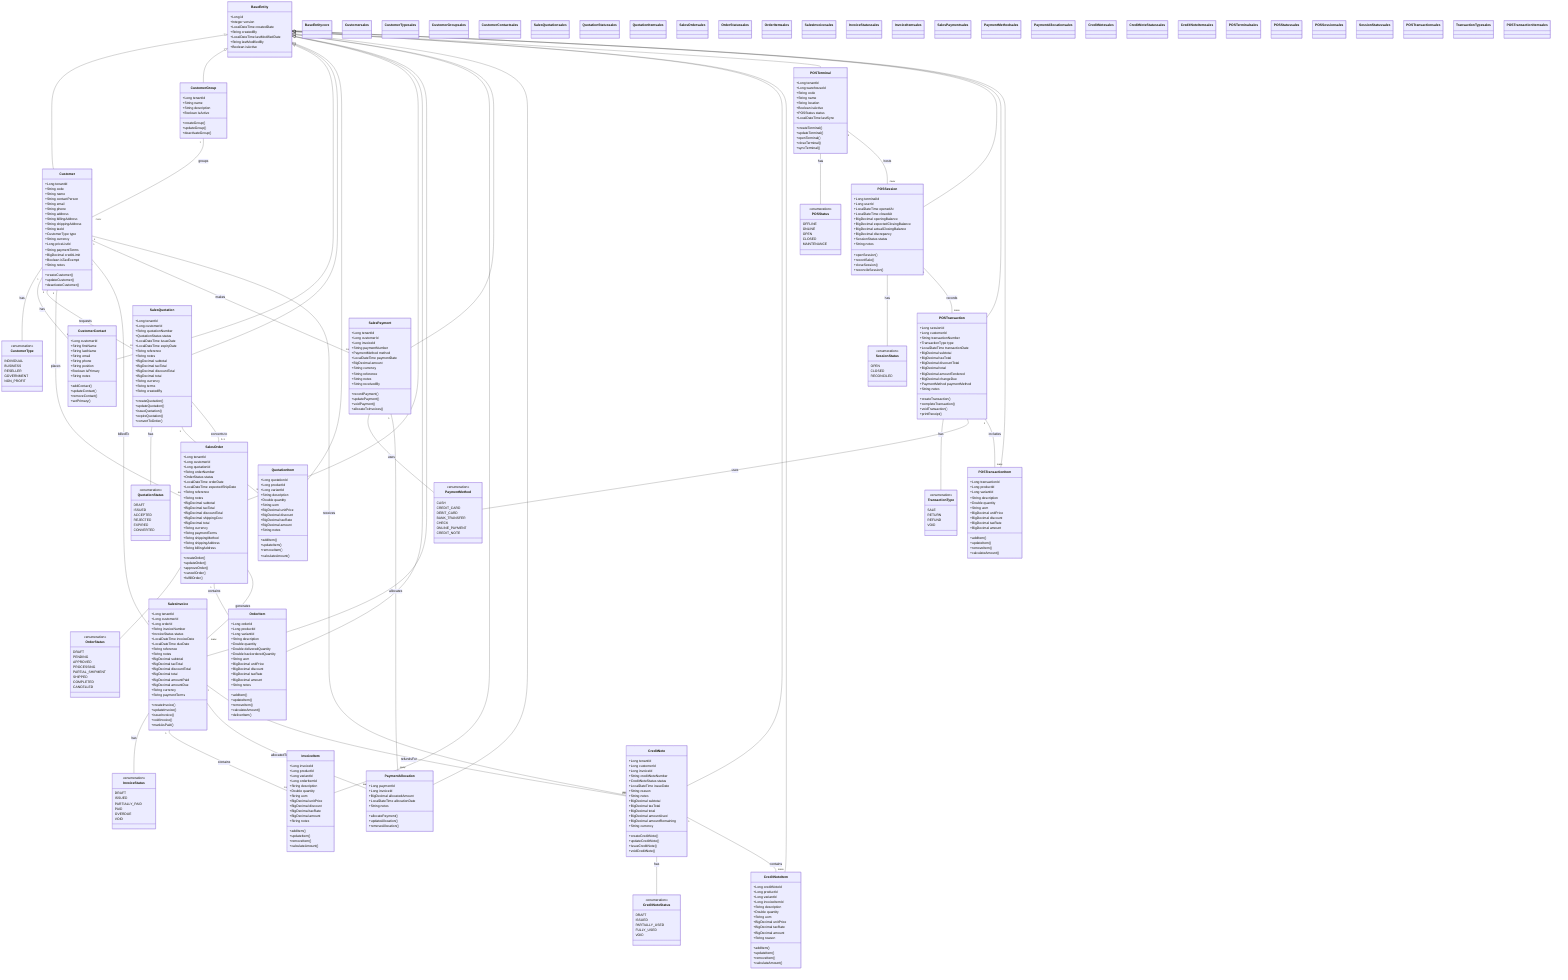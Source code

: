 classDiagram
    %% ======================
    %% Color Definitions
    %% ======================
    classDef core fill:#607D8B,stroke:#455A64,color:white
    classDef sales fill:#FF9800,stroke:#F57C00,color:black
    
    %% ======================
    %% Parent Class
    %% ======================
    class BaseEntity {
        +Long id
        +Integer version
        +LocalDateTime createdDate
        +String createdBy
        +LocalDateTime lastModifiedDate
        +String lastModifiedBy
        +Boolean isActive
    }
    
    %% ======================
    %% Customer Management
    %% ======================
    class Customer {
        +Long tenantId
        +String code
        +String name
        +String contactPerson
        +String email
        +String phone
        +String address
        +String billingAddress
        +String shippingAddress
        +String taxId
        +CustomerType type
        +String currency
        +Long priceListId
        +String paymentTerms
        +BigDecimal creditLimit
        +Boolean isTaxExempt
        +String notes
        +createCustomer()
        +updateCustomer()
        +deactivateCustomer()
    }
    
    class CustomerType {
        <<enumeration>>
        INDIVIDUAL
        BUSINESS
        RESELLER
        GOVERNMENT
        NON_PROFIT
    }
    
    class CustomerGroup {
        +Long tenantId
        +String name
        +String description
        +Boolean isActive
        +createGroup()
        +updateGroup()
        +deactivateGroup()
    }
    
    class CustomerContact {
        +Long customerId
        +String firstName
        +String lastName
        +String email
        +String phone
        +String position
        +Boolean isPrimary
        +String notes
        +addContact()
        +updateContact()
        +removeContact()
        +setPrimary()
    }
    
    %% ======================
    %% Quotation Management
    %% ======================
    class SalesQuotation {
        +Long tenantId
        +Long customerId
        +String quotationNumber
        +QuotationStatus status
        +LocalDateTime issueDate
        +LocalDateTime expiryDate
        +String reference
        +String notes
        +BigDecimal subtotal
        +BigDecimal taxTotal
        +BigDecimal discountTotal
        +BigDecimal total
        +String currency
        +String terms
        +String createdBy
        +createQuotation()
        +updateQuotation()
        +issueQuotation()
        +expireQuotation()
        +convertToOrder()
    }
    
    class QuotationStatus {
        <<enumeration>>
        DRAFT
        ISSUED
        ACCEPTED
        REJECTED
        EXPIRED
        CONVERTED
    }
    
    class QuotationItem {
        +Long quotationId
        +Long productId
        +Long variantId
        +String description
        +Double quantity
        +String uom
        +BigDecimal unitPrice
        +BigDecimal discount
        +BigDecimal taxRate
        +BigDecimal amount
        +String notes
        +addItem()
        +updateItem()
        +removeItem()
        +calculateAmount()
    }
    
    %% ======================
    %% Order Management
    %% ======================
    class SalesOrder {
        +Long tenantId
        +Long customerId
        +Long quotationId
        +String orderNumber
        +OrderStatus status
        +LocalDateTime orderDate
        +LocalDateTime expectedShipDate
        +String reference
        +String notes
        +BigDecimal subtotal
        +BigDecimal taxTotal
        +BigDecimal discountTotal
        +BigDecimal shippingCost
        +BigDecimal total
        +String currency
        +String paymentTerms
        +String shippingMethod
        +String shippingAddress
        +String billingAddress
        +createOrder()
        +updateOrder()
        +approveOrder()
        +cancelOrder()
        +fulfillOrder()
    }
    
    class OrderStatus {
        <<enumeration>>
        DRAFT
        PENDING
        APPROVED
        PROCESSING
        PARTIAL_SHIPMENT
        SHIPPED
        COMPLETED
        CANCELLED
    }
    
    class OrderItem {
        +Long orderId
        +Long productId
        +Long variantId
        +String description
        +Double quantity
        +Double deliveredQuantity
        +Double backorderedQuantity
        +String uom
        +BigDecimal unitPrice
        +BigDecimal discount
        +BigDecimal taxRate
        +BigDecimal amount
        +String notes
        +addItem()
        +updateItem()
        +removeItem()
        +calculateAmount()
        +deliverItem()
    }
    
    %% ======================
    %% Invoice Management
    %% ======================
    class SalesInvoice {
        +Long tenantId
        +Long customerId
        +Long orderId
        +String invoiceNumber
        +InvoiceStatus status
        +LocalDateTime invoiceDate
        +LocalDateTime dueDate
        +String reference
        +String notes
        +BigDecimal subtotal
        +BigDecimal taxTotal
        +BigDecimal discountTotal
        +BigDecimal total
        +BigDecimal amountPaid
        +BigDecimal amountDue
        +String currency
        +String paymentTerms
        +createInvoice()
        +updateInvoice()
        +issueInvoice()
        +voidInvoice()
        +markAsPaid()
    }
    
    class InvoiceStatus {
        <<enumeration>>
        DRAFT
        ISSUED
        PARTIALLY_PAID
        PAID
        OVERDUE
        VOID
    }
    
    class InvoiceItem {
        +Long invoiceId
        +Long productId
        +Long variantId
        +Long orderItemId
        +String description
        +Double quantity
        +String uom
        +BigDecimal unitPrice
        +BigDecimal discount
        +BigDecimal taxRate
        +BigDecimal amount
        +String notes
        +addItem()
        +updateItem()
        +removeItem()
        +calculateAmount()
    }
    
    %% ======================
    %% Payment Management
    %% ======================
    class SalesPayment {
        +Long tenantId
        +Long customerId
        +Long invoiceId
        +String paymentNumber
        +PaymentMethod method
        +LocalDateTime paymentDate
        +BigDecimal amount
        +String currency
        +String reference
        +String notes
        +String receivedBy
        +recordPayment()
        +updatePayment()
        +voidPayment()
        +allocateToInvoices()
    }
    
    class PaymentMethod {
        <<enumeration>>
        CASH
        CREDIT_CARD
        DEBIT_CARD
        BANK_TRANSFER
        CHECK
        ONLINE_PAYMENT
        CREDIT_NOTE
    }
    
    class PaymentAllocation {
        +Long paymentId
        +Long invoiceId
        +BigDecimal allocatedAmount
        +LocalDateTime allocationDate
        +String notes
        +allocatePayment()
        +updateAllocation()
        +removeAllocation()
    }
    
    %% ======================
    %% Credit Note Management
    %% ======================
    class CreditNote {
        +Long tenantId
        +Long customerId
        +Long invoiceId
        +String creditNoteNumber
        +CreditNoteStatus status
        +LocalDateTime issueDate
        +String reason
        +String notes
        +BigDecimal subtotal
        +BigDecimal taxTotal
        +BigDecimal total
        +BigDecimal amountUsed
        +BigDecimal amountRemaining
        +String currency
        +createCreditNote()
        +updateCreditNote()
        +issueCreditNote()
        +voidCreditNote()
    }
    
    class CreditNoteStatus {
        <<enumeration>>
        DRAFT
        ISSUED
        PARTIALLY_USED
        FULLY_USED
        VOID
    }
    
    class CreditNoteItem {
        +Long creditNoteId
        +Long productId
        +Long variantId
        +Long invoiceItemId
        +String description
        +Double quantity
        +String uom
        +BigDecimal unitPrice
        +BigDecimal taxRate
        +BigDecimal amount
        +String reason
        +addItem()
        +updateItem()
        +removeItem()
        +calculateAmount()
    }
    
    %% ======================
    %% Point of Sale
    %% ======================
    class POSTerminal {
        +Long tenantId
        +Long warehouseId
        +String code
        +String name
        +String location
        +Boolean isActive
        +POSStatus status
        +LocalDateTime lastSync
        +createTerminal()
        +updateTerminal()
        +openTerminal()
        +closeTerminal()
        +syncTerminal()
    }
    
    class POSStatus {
        <<enumeration>>
        OFFLINE
        ONLINE
        OPEN
        CLOSED
        MAINTENANCE
    }
    
    class POSSession {
        +Long terminalId
        +Long userId
        +LocalDateTime openedAt
        +LocalDateTime closedAt
        +BigDecimal openingBalance
        +BigDecimal expectedClosingBalance
        +BigDecimal actualClosingBalance
        +BigDecimal discrepancy
        +SessionStatus status
        +String notes
        +openSession()
        +recordSale()
        +closeSession()
        +reconcileSession()
    }
    
    class SessionStatus {
        <<enumeration>>
        OPEN
        CLOSED
        RECONCILED
    }
    
    class POSTransaction {
        +Long sessionId
        +Long customerId
        +String transactionNumber
        +TransactionType type
        +LocalDateTime transactionDate
        +BigDecimal subtotal
        +BigDecimal taxTotal
        +BigDecimal discountTotal
        +BigDecimal total
        +BigDecimal amountTendered
        +BigDecimal changeDue
        +PaymentMethod paymentMethod
        +String notes
        +createTransaction()
        +completeTransaction()
        +voidTransaction()
        +printReceipt()
    }
    
    class TransactionType {
        <<enumeration>>
        SALE
        RETURN
        REFUND
        VOID
    }
    
    class POSTransactionItem {
        +Long transactionId
        +Long productId
        +Long variantId
        +String description
        +Double quantity
        +String uom
        +BigDecimal unitPrice
        +BigDecimal discount
        +BigDecimal taxRate
        +BigDecimal amount
        +addItem()
        +updateItem()
        +removeItem()
        +calculateAmount()
    }
    
    %% ======================
    %% Class Relationships
    %% ======================
    BaseEntity <|-- Customer
    BaseEntity <|-- CustomerGroup
    BaseEntity <|-- CustomerContact
    BaseEntity <|-- SalesQuotation
    BaseEntity <|-- QuotationItem
    BaseEntity <|-- SalesOrder
    BaseEntity <|-- OrderItem
    BaseEntity <|-- SalesInvoice
    BaseEntity <|-- InvoiceItem
    BaseEntity <|-- SalesPayment
    BaseEntity <|-- PaymentAllocation
    BaseEntity <|-- CreditNote
    BaseEntity <|-- CreditNoteItem
    BaseEntity <|-- POSTerminal
    BaseEntity <|-- POSSession
    BaseEntity <|-- POSTransaction
    BaseEntity <|-- POSTransactionItem
    
    Customer -- CustomerType : has
    SalesQuotation -- QuotationStatus : has
    SalesOrder -- OrderStatus : has
    SalesInvoice -- InvoiceStatus : has
    SalesPayment -- PaymentMethod : uses
    CreditNote -- CreditNoteStatus : has
    POSTerminal -- POSStatus : has
    POSSession -- SessionStatus : has
    POSTransaction -- TransactionType : has
    POSTransaction -- PaymentMethod : uses
    
    CustomerGroup "1" -- "many" Customer : groups
    Customer "1" -- "many" CustomerContact : has
    
    Customer "1" -- "many" SalesQuotation : requests
    SalesQuotation "1" -- "many" QuotationItem : contains
    SalesQuotation "1" -- "0..1" SalesOrder : converts to
    
    Customer "1" -- "many" SalesOrder : places
    SalesOrder "1" -- "many" OrderItem : contains
    SalesOrder "1" -- "many" SalesInvoice : generates
    
    Customer "1" -- "many" SalesInvoice : billedTo
    SalesInvoice "1" -- "many" InvoiceItem : contains
    
    Customer "1" -- "many" SalesPayment : makes
    SalesInvoice "1" -- "many" PaymentAllocation : allocatedTo
    SalesPayment "1" -- "many" PaymentAllocation : allocates
    
    Customer "1" -- "many" CreditNote : receives
    SalesInvoice "1" -- "many" CreditNote : refundsFor
    CreditNote "1" -- "many" CreditNoteItem : contains
    
    POSTerminal "1" -- "many" POSSession : hosts
    POSSession "1" -- "many" POSTransaction : records
    POSTransaction "1" -- "many" POSTransactionItem : includes
    
    %% Apply styling
    class BaseEntity core
    class Customer sales
    class CustomerType sales
    class CustomerGroup sales
    class CustomerContact sales
    class SalesQuotation sales
    class QuotationStatus sales
    class QuotationItem sales
    class SalesOrder sales
    class OrderStatus sales
    class OrderItem sales
    class SalesInvoice sales
    class InvoiceStatus sales
    class InvoiceItem sales
    class SalesPayment sales
    class PaymentMethod sales
    class PaymentAllocation sales
    class CreditNote sales
    class CreditNoteStatus sales
    class CreditNoteItem sales
    class POSTerminal sales
    class POSStatus sales
    class POSSession sales
    class SessionStatus sales
    class POSTransaction sales
    class TransactionType sales
    class POSTransactionItem sales